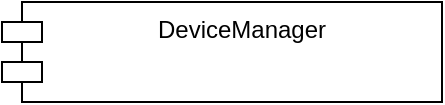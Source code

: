 <mxfile version="19.0.0" type="github">
  <diagram id="WVlgz83tZBo8iLgR9yQX" name="Page-1">
    <mxGraphModel dx="1366" dy="801" grid="1" gridSize="10" guides="1" tooltips="1" connect="1" arrows="1" fold="1" page="1" pageScale="1" pageWidth="827" pageHeight="1169" math="0" shadow="0">
      <root>
        <mxCell id="0" />
        <mxCell id="1" parent="0" />
        <mxCell id="JHEUnNlIpGzuHOv1-H3l-1" value="DeviceManager" style="shape=module;align=left;spacingLeft=20;align=center;verticalAlign=top;" vertex="1" parent="1">
          <mxGeometry x="240" y="40" width="220" height="50" as="geometry" />
        </mxCell>
      </root>
    </mxGraphModel>
  </diagram>
</mxfile>
